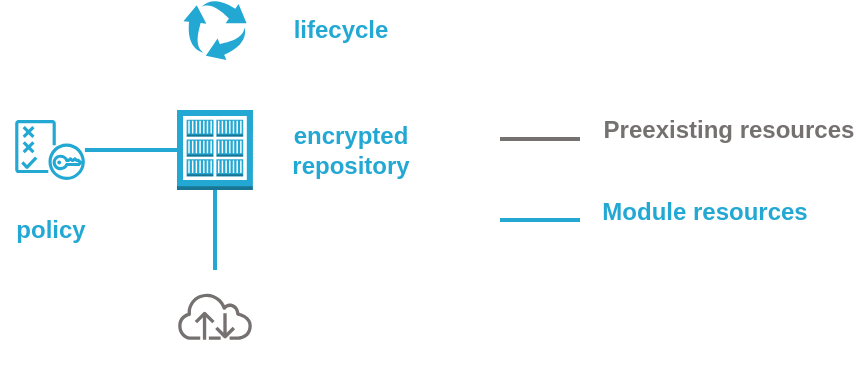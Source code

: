 <mxfile pages="1">
    <diagram id="4aA8682Oxr7YlsX3xrEW" name="Page-1">
        <mxGraphModel dx="690" dy="574" grid="1" gridSize="10" guides="1" tooltips="1" connect="1" arrows="1" fold="1" page="1" pageScale="1" pageWidth="827" pageHeight="1169" math="0" shadow="0">
            <root>
                <mxCell id="0"/>
                <mxCell id="1" parent="0"/>
                <mxCell id="asYjwT--wiLLLTKxJUm1-16" value="" style="endArrow=none;html=1;strokeColor=#767171;fontColor=#767171;fontSize=27;spacing=7;strokeWidth=2;" parent="1" edge="1">
                    <mxGeometry width="50" height="50" relative="1" as="geometry">
                        <mxPoint x="280" y="79.5" as="sourcePoint"/>
                        <mxPoint x="320" y="79.5" as="targetPoint"/>
                    </mxGeometry>
                </mxCell>
                <mxCell id="asYjwT--wiLLLTKxJUm1-17" value="" style="endArrow=none;html=1;strokeColor=#23A8D4;fontColor=#767171;fontSize=27;spacing=7;strokeWidth=2;" parent="1" edge="1">
                    <mxGeometry width="50" height="50" relative="1" as="geometry">
                        <mxPoint x="280" y="120" as="sourcePoint"/>
                        <mxPoint x="320" y="120" as="targetPoint"/>
                    </mxGeometry>
                </mxCell>
                <mxCell id="asYjwT--wiLLLTKxJUm1-18" value="&lt;font style=&quot;font-size: 12px&quot;&gt;Preexisting resources&lt;/font&gt;" style="text;html=1;resizable=0;autosize=1;align=center;verticalAlign=middle;points=[];fillColor=none;strokeColor=none;rounded=0;fontSize=12;fontColor=#767171;fontStyle=1" parent="1" vertex="1">
                    <mxGeometry x="329" y="65" width="130" height="20" as="geometry"/>
                </mxCell>
                <mxCell id="asYjwT--wiLLLTKxJUm1-19" value="&lt;font style=&quot;font-size: 12px&quot;&gt;Module resources&lt;/font&gt;" style="text;html=1;resizable=0;autosize=1;align=center;verticalAlign=middle;points=[];fillColor=none;strokeColor=none;rounded=0;fontSize=12;fontColor=#23A8D4;fontStyle=1" parent="1" vertex="1">
                    <mxGeometry x="327" y="106" width="110" height="20" as="geometry"/>
                </mxCell>
                <mxCell id="3" value="" style="outlineConnect=0;dashed=0;verticalLabelPosition=bottom;verticalAlign=top;align=center;html=1;shape=mxgraph.aws3.ecr_registry;fillColor=#23A8D4;gradientColor=none;aspect=fixed;" vertex="1" parent="1">
                    <mxGeometry x="118.5" y="65" width="38" height="40" as="geometry"/>
                </mxCell>
                <mxCell id="4" value="" style="sketch=0;outlineConnect=0;fontColor=#232F3E;gradientColor=none;fillColor=#23A8D4;strokeColor=none;dashed=0;verticalLabelPosition=bottom;verticalAlign=top;align=center;html=1;fontSize=12;fontStyle=0;aspect=fixed;pointerEvents=1;shape=mxgraph.aws4.policy;" vertex="1" parent="1">
                    <mxGeometry x="37.56" y="70" width="34.93" height="30" as="geometry"/>
                </mxCell>
                <mxCell id="5" style="edgeStyle=orthogonalEdgeStyle;rounded=0;orthogonalLoop=1;jettySize=auto;html=1;strokeColor=#23A8D4;strokeWidth=2;fontSize=12;fontColor=#FFCD2D;endArrow=none;endFill=0;entryX=0;entryY=0.5;entryDx=0;entryDy=0;entryPerimeter=0;" edge="1" parent="1" source="4" target="3">
                    <mxGeometry relative="1" as="geometry">
                        <mxPoint x="84.5" y="155" as="sourcePoint"/>
                        <mxPoint x="126.5" y="-95" as="targetPoint"/>
                    </mxGeometry>
                </mxCell>
                <mxCell id="6" value="policy" style="text;html=1;resizable=0;autosize=1;align=center;verticalAlign=middle;points=[];strokeColor=none;rounded=0;fontColor=#23A8D4;fontStyle=1" vertex="1" parent="1">
                    <mxGeometry x="30" y="115" width="50" height="20" as="geometry"/>
                </mxCell>
                <mxCell id="7" value="" style="outlineConnect=0;fontColor=#232F3E;dashed=0;verticalLabelPosition=bottom;verticalAlign=top;align=center;html=1;fontSize=12;fontStyle=0;aspect=fixed;shape=mxgraph.aws4.resourceIcon;resIcon=mxgraph.aws4.internet;strokeColor=#767171;fillColor=none;" vertex="1" parent="1">
                    <mxGeometry x="114.5" y="145" width="46" height="46" as="geometry"/>
                </mxCell>
                <mxCell id="8" style="edgeStyle=orthogonalEdgeStyle;rounded=0;orthogonalLoop=1;jettySize=auto;html=1;strokeColor=#23A8D4;strokeWidth=2;fontSize=12;fontColor=#FFCD2D;endArrow=none;endFill=0;" edge="1" parent="1" source="7" target="3">
                    <mxGeometry relative="1" as="geometry">
                        <mxPoint x="82.445" y="95" as="sourcePoint"/>
                        <mxPoint x="128.5" y="95" as="targetPoint"/>
                    </mxGeometry>
                </mxCell>
                <mxCell id="9" value="" style="sketch=0;html=1;aspect=fixed;strokeColor=none;shadow=0;align=center;verticalAlign=top;fillColor=#23A8D4;shape=mxgraph.gcp2.arrow_cycle;fontColor=#23A8D4;" vertex="1" parent="1">
                    <mxGeometry x="121.71" y="10" width="31.58" height="30" as="geometry"/>
                </mxCell>
                <mxCell id="10" value="encrypted &lt;br&gt;repository" style="text;html=1;resizable=0;autosize=1;align=center;verticalAlign=middle;points=[];strokeColor=none;rounded=0;fontColor=#23A8D4;fontStyle=1" vertex="1" parent="1">
                    <mxGeometry x="170" y="70" width="70" height="30" as="geometry"/>
                </mxCell>
                <mxCell id="11" value="lifecycle" style="text;html=1;resizable=0;autosize=1;align=center;verticalAlign=middle;points=[];strokeColor=none;rounded=0;fontColor=#23A8D4;fontStyle=1" vertex="1" parent="1">
                    <mxGeometry x="170" y="15" width="60" height="20" as="geometry"/>
                </mxCell>
            </root>
        </mxGraphModel>
    </diagram>
</mxfile>